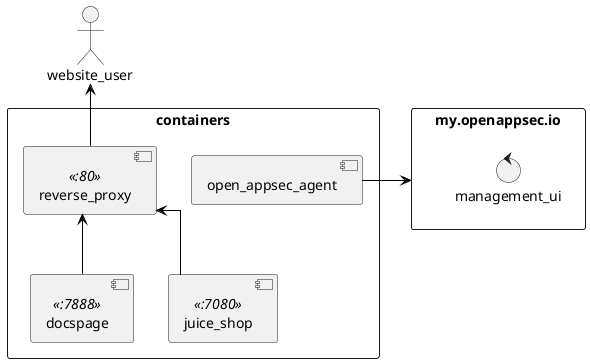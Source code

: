 @startuml monitoring

skinparam linetype ortho
skinparam monochrome false
skinparam componentStyle uml2
skinparam backgroundColor #fff
skinparam ArrowColor black
skinparam NoteBorderColor Grey
skinparam NoteBackgroundColor #fdfdfd
skinparam defaultTextAlignment center
skinparam activity {
FontName Ubuntu
}

rectangle containers {
  component reverse_proxy <<:80>>
  component docspage <<:7888>>
  component juice_shop <<:7080>>

  component open_appsec_agent
  
  docspage -up-> reverse_proxy
  juice_shop -up-> reverse_proxy
}

rectangle my_openappsec_io as "my.openappsec.io" {
  control management_ui
}

actor website_user
reverse_proxy -up-> website_user

open_appsec_agent -right-> my_openappsec_io

@enduml
